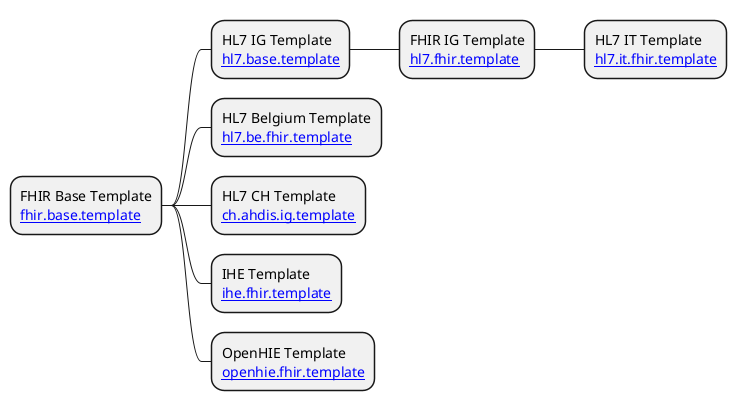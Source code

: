 @startmindmap
* FHIR Base Template\n[[https://github.com/HL7/ig-template-base{https://github.com/HL7/ig-template-base} fhir.base.template]]
** HL7 IG Template\n[[https://github.com/HL7/ig-template-hl7{https://github.com/HL7/ig-template-hl7} hl7.base.template]]
*** FHIR IG Template\n[[https://github.com/HL7/ig-template-fhir{https://github.com/HL7/ig-template-fhir} hl7.fhir.template]]
**** HL7 IT Template\n[[https://github.com/HL7/ig-template-fhir{} hl7.it.fhir.template]]
'** FHIR Affiliate IG Template\n[[hl7.affiliates.fhir.template]]
** HL7 Belgium Template\n[[https://github.com/hl7-be/hl7.be.fhir.template{https://github.com/hl7-be/hl7.be.fhir.template} hl7.be.fhir.template]]
** HL7 CH Template\n[[https://github.com/ahdis/ig-template{https://github.com/ahdis/ig-template} ch.ahdis.ig.template]]
** IHE Template\n[[https://github.com/IHE/ihe-ig-template{https://github.com/IHE/ihe-ig-template} ihe.fhir.template]]
** OpenHIE Template\n[[https://github.com/openhie/openhie-ig-template{https://github.com/openhie/openhie-ig-template} openhie.fhir.template]]
@endmindmap 

